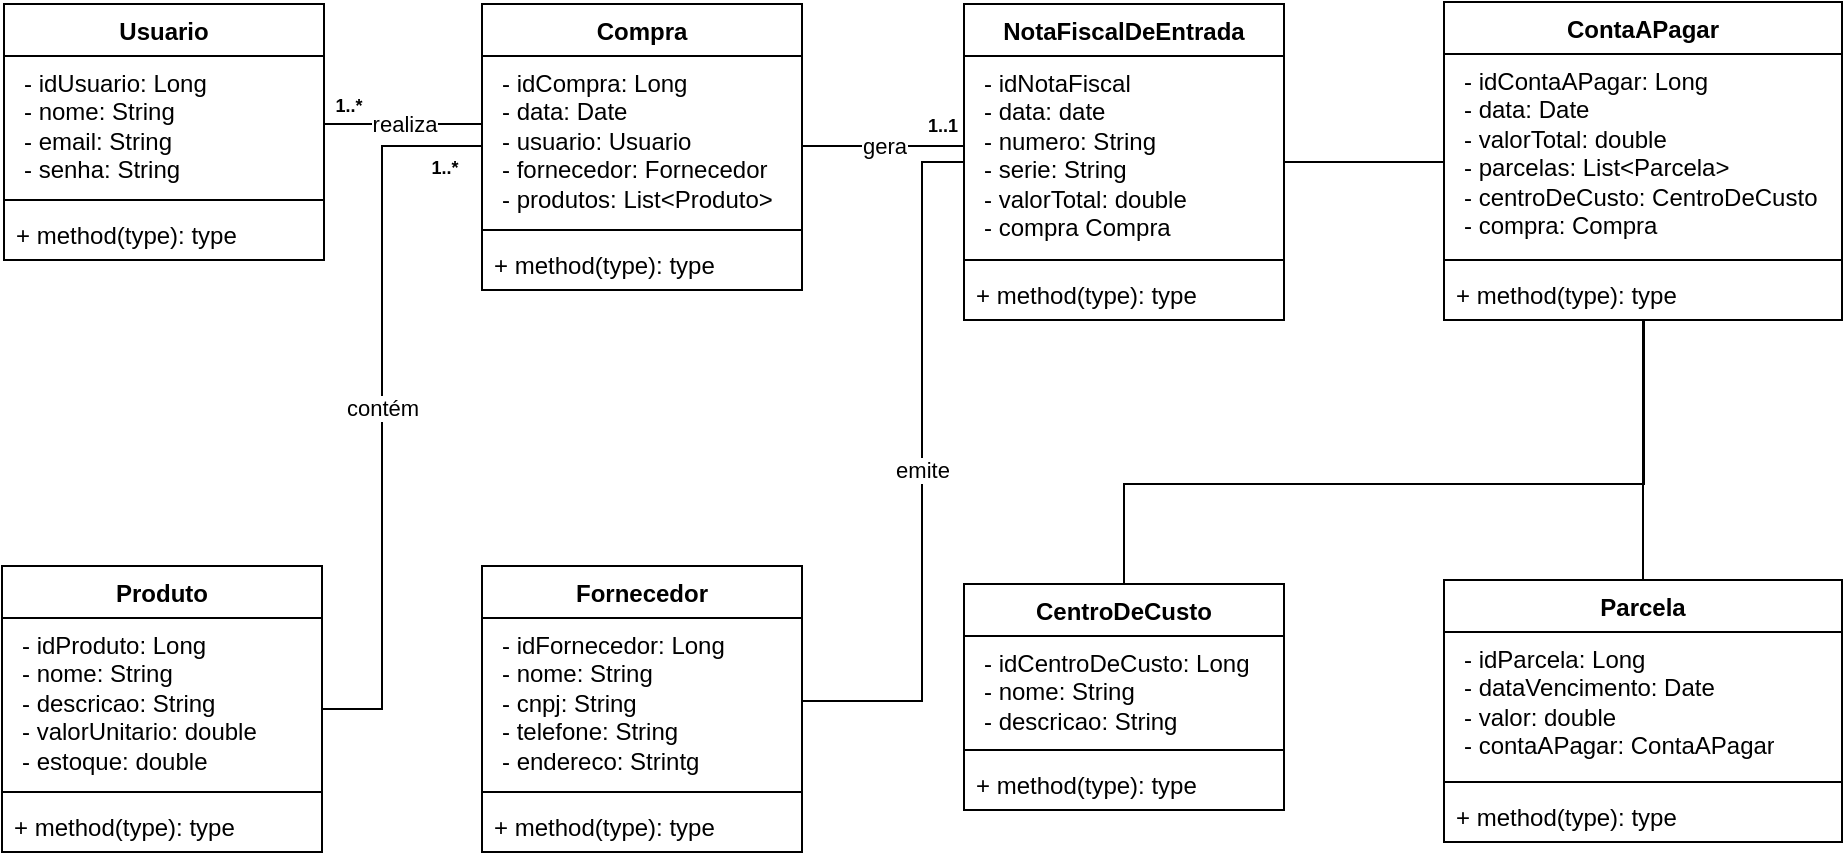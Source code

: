 <mxfile version="22.0.8" type="github">
  <diagram id="ejoPyxp90-CfTiqqr6YZ" name="Page-1">
    <mxGraphModel dx="1019" dy="965" grid="1" gridSize="10" guides="1" tooltips="1" connect="1" arrows="1" fold="1" page="0" pageScale="1" pageWidth="850" pageHeight="1100" math="0" shadow="0">
      <root>
        <mxCell id="0" />
        <mxCell id="1" parent="0" />
        <mxCell id="A9cpmc5HUKlGuk4Z43Z2-11" value="&lt;b style=&quot;border-color: var(--border-color);&quot;&gt;Usuario&lt;/b&gt;" style="swimlane;fontStyle=1;align=center;verticalAlign=top;childLayout=stackLayout;horizontal=1;startSize=26;horizontalStack=0;resizeParent=1;resizeParentMax=0;resizeLast=0;collapsible=1;marginBottom=0;whiteSpace=wrap;html=1;" vertex="1" parent="1">
          <mxGeometry x="1" width="160" height="128" as="geometry" />
        </mxCell>
        <mxCell id="A9cpmc5HUKlGuk4Z43Z2-12" value="&lt;p style=&quot;border-color: var(--border-color); margin: 0px 0px 0px 4px;&quot;&gt;- idUsuario: Long&lt;/p&gt;&lt;p style=&quot;border-color: var(--border-color); margin: 0px 0px 0px 4px;&quot;&gt;- nome: String&lt;/p&gt;&lt;p style=&quot;border-color: var(--border-color); margin: 0px 0px 0px 4px;&quot;&gt;- email: String&lt;/p&gt;&lt;p style=&quot;border-color: var(--border-color); margin: 0px 0px 0px 4px;&quot;&gt;- senha: String&lt;/p&gt;" style="text;strokeColor=none;fillColor=none;align=left;verticalAlign=top;spacingLeft=4;spacingRight=4;overflow=hidden;rotatable=0;points=[[0,0.5],[1,0.5]];portConstraint=eastwest;whiteSpace=wrap;html=1;" vertex="1" parent="A9cpmc5HUKlGuk4Z43Z2-11">
          <mxGeometry y="26" width="160" height="68" as="geometry" />
        </mxCell>
        <mxCell id="A9cpmc5HUKlGuk4Z43Z2-13" value="" style="line;strokeWidth=1;fillColor=none;align=left;verticalAlign=middle;spacingTop=-1;spacingLeft=3;spacingRight=3;rotatable=0;labelPosition=right;points=[];portConstraint=eastwest;strokeColor=inherit;" vertex="1" parent="A9cpmc5HUKlGuk4Z43Z2-11">
          <mxGeometry y="94" width="160" height="8" as="geometry" />
        </mxCell>
        <mxCell id="A9cpmc5HUKlGuk4Z43Z2-14" value="+ method(type): type" style="text;strokeColor=none;fillColor=none;align=left;verticalAlign=top;spacingLeft=4;spacingRight=4;overflow=hidden;rotatable=0;points=[[0,0.5],[1,0.5]];portConstraint=eastwest;whiteSpace=wrap;html=1;" vertex="1" parent="A9cpmc5HUKlGuk4Z43Z2-11">
          <mxGeometry y="102" width="160" height="26" as="geometry" />
        </mxCell>
        <mxCell id="A9cpmc5HUKlGuk4Z43Z2-19" value="&lt;b style=&quot;border-color: var(--border-color);&quot;&gt;Compra&lt;/b&gt;" style="swimlane;fontStyle=1;align=center;verticalAlign=top;childLayout=stackLayout;horizontal=1;startSize=26;horizontalStack=0;resizeParent=1;resizeParentMax=0;resizeLast=0;collapsible=1;marginBottom=0;whiteSpace=wrap;html=1;" vertex="1" parent="1">
          <mxGeometry x="240" width="160" height="143" as="geometry" />
        </mxCell>
        <mxCell id="A9cpmc5HUKlGuk4Z43Z2-20" value="&lt;p style=&quot;border-color: var(--border-color); margin: 0px 0px 0px 4px;&quot;&gt;- idCompra: Long&lt;br style=&quot;border-color: var(--border-color);&quot;&gt;&lt;span style=&quot;&quot;&gt;- data: Date&lt;/span&gt;&lt;br style=&quot;border-color: var(--border-color);&quot;&gt;&lt;span style=&quot;&quot;&gt;- usuario: Usuario&lt;/span&gt;&lt;br style=&quot;border-color: var(--border-color);&quot;&gt;&lt;span style=&quot;&quot;&gt;- fornecedor: Fornecedor&lt;/span&gt;&lt;br style=&quot;border-color: var(--border-color);&quot;&gt;&lt;span style=&quot;&quot;&gt;- produtos: List&amp;lt;Produto&amp;gt;&lt;/span&gt;&lt;br&gt;&lt;/p&gt;" style="text;strokeColor=none;fillColor=none;align=left;verticalAlign=top;spacingLeft=4;spacingRight=4;overflow=hidden;rotatable=0;points=[[0,0.5],[1,0.5]];portConstraint=eastwest;whiteSpace=wrap;html=1;" vertex="1" parent="A9cpmc5HUKlGuk4Z43Z2-19">
          <mxGeometry y="26" width="160" height="83" as="geometry" />
        </mxCell>
        <mxCell id="A9cpmc5HUKlGuk4Z43Z2-21" value="" style="line;strokeWidth=1;fillColor=none;align=left;verticalAlign=middle;spacingTop=-1;spacingLeft=3;spacingRight=3;rotatable=0;labelPosition=right;points=[];portConstraint=eastwest;strokeColor=inherit;" vertex="1" parent="A9cpmc5HUKlGuk4Z43Z2-19">
          <mxGeometry y="109" width="160" height="8" as="geometry" />
        </mxCell>
        <mxCell id="A9cpmc5HUKlGuk4Z43Z2-22" value="+ method(type): type" style="text;strokeColor=none;fillColor=none;align=left;verticalAlign=top;spacingLeft=4;spacingRight=4;overflow=hidden;rotatable=0;points=[[0,0.5],[1,0.5]];portConstraint=eastwest;whiteSpace=wrap;html=1;" vertex="1" parent="A9cpmc5HUKlGuk4Z43Z2-19">
          <mxGeometry y="117" width="160" height="26" as="geometry" />
        </mxCell>
        <mxCell id="A9cpmc5HUKlGuk4Z43Z2-52" value="contém" style="edgeStyle=orthogonalEdgeStyle;rounded=0;orthogonalLoop=1;jettySize=auto;html=1;endArrow=none;endFill=0;startArrow=none;startFill=0;" edge="1" parent="1" source="A9cpmc5HUKlGuk4Z43Z2-24" target="A9cpmc5HUKlGuk4Z43Z2-19">
          <mxGeometry relative="1" as="geometry">
            <Array as="points">
              <mxPoint x="190" y="353" />
              <mxPoint x="190" y="71" />
            </Array>
          </mxGeometry>
        </mxCell>
        <mxCell id="A9cpmc5HUKlGuk4Z43Z2-24" value="&lt;b style=&quot;border-color: var(--border-color);&quot;&gt;Produto&lt;/b&gt;" style="swimlane;fontStyle=1;align=center;verticalAlign=top;childLayout=stackLayout;horizontal=1;startSize=26;horizontalStack=0;resizeParent=1;resizeParentMax=0;resizeLast=0;collapsible=1;marginBottom=0;whiteSpace=wrap;html=1;" vertex="1" parent="1">
          <mxGeometry y="281" width="160" height="143" as="geometry" />
        </mxCell>
        <mxCell id="A9cpmc5HUKlGuk4Z43Z2-25" value="&lt;p style=&quot;border-color: var(--border-color); margin: 0px 0px 0px 4px;&quot;&gt;- idProduto: Long&lt;/p&gt;&lt;p style=&quot;border-color: var(--border-color); margin: 0px 0px 0px 4px;&quot;&gt;- nome: String&lt;/p&gt;&lt;p style=&quot;border-color: var(--border-color); margin: 0px 0px 0px 4px;&quot;&gt;- descricao: String&lt;/p&gt;&lt;p style=&quot;border-color: var(--border-color); margin: 0px 0px 0px 4px;&quot;&gt;- valorUnitario: double&lt;/p&gt;&lt;p style=&quot;border-color: var(--border-color); margin: 0px 0px 0px 4px;&quot;&gt;- estoque: double&lt;/p&gt;" style="text;strokeColor=none;fillColor=none;align=left;verticalAlign=top;spacingLeft=4;spacingRight=4;overflow=hidden;rotatable=0;points=[[0,0.5],[1,0.5]];portConstraint=eastwest;whiteSpace=wrap;html=1;" vertex="1" parent="A9cpmc5HUKlGuk4Z43Z2-24">
          <mxGeometry y="26" width="160" height="83" as="geometry" />
        </mxCell>
        <mxCell id="A9cpmc5HUKlGuk4Z43Z2-26" value="" style="line;strokeWidth=1;fillColor=none;align=left;verticalAlign=middle;spacingTop=-1;spacingLeft=3;spacingRight=3;rotatable=0;labelPosition=right;points=[];portConstraint=eastwest;strokeColor=inherit;" vertex="1" parent="A9cpmc5HUKlGuk4Z43Z2-24">
          <mxGeometry y="109" width="160" height="8" as="geometry" />
        </mxCell>
        <mxCell id="A9cpmc5HUKlGuk4Z43Z2-27" value="+ method(type): type" style="text;strokeColor=none;fillColor=none;align=left;verticalAlign=top;spacingLeft=4;spacingRight=4;overflow=hidden;rotatable=0;points=[[0,0.5],[1,0.5]];portConstraint=eastwest;whiteSpace=wrap;html=1;" vertex="1" parent="A9cpmc5HUKlGuk4Z43Z2-24">
          <mxGeometry y="117" width="160" height="26" as="geometry" />
        </mxCell>
        <mxCell id="A9cpmc5HUKlGuk4Z43Z2-28" value="&lt;b style=&quot;border-color: var(--border-color);&quot;&gt;Fornecedor&lt;/b&gt;" style="swimlane;fontStyle=1;align=center;verticalAlign=top;childLayout=stackLayout;horizontal=1;startSize=26;horizontalStack=0;resizeParent=1;resizeParentMax=0;resizeLast=0;collapsible=1;marginBottom=0;whiteSpace=wrap;html=1;" vertex="1" parent="1">
          <mxGeometry x="240" y="281" width="160" height="143" as="geometry" />
        </mxCell>
        <mxCell id="A9cpmc5HUKlGuk4Z43Z2-29" value="&lt;p style=&quot;border-color: var(--border-color); margin: 0px 0px 0px 4px;&quot;&gt;- idFornecedor: Long&lt;/p&gt;&lt;p style=&quot;border-color: var(--border-color); margin: 0px 0px 0px 4px;&quot;&gt;- nome: String&lt;/p&gt;&lt;p style=&quot;border-color: var(--border-color); margin: 0px 0px 0px 4px;&quot;&gt;- cnpj: String&lt;/p&gt;&lt;p style=&quot;border-color: var(--border-color); margin: 0px 0px 0px 4px;&quot;&gt;- telefone: String&lt;/p&gt;&lt;p style=&quot;border-color: var(--border-color); margin: 0px 0px 0px 4px;&quot;&gt;- endereco: Strintg&lt;/p&gt;" style="text;strokeColor=none;fillColor=none;align=left;verticalAlign=top;spacingLeft=4;spacingRight=4;overflow=hidden;rotatable=0;points=[[0,0.5],[1,0.5]];portConstraint=eastwest;whiteSpace=wrap;html=1;" vertex="1" parent="A9cpmc5HUKlGuk4Z43Z2-28">
          <mxGeometry y="26" width="160" height="83" as="geometry" />
        </mxCell>
        <mxCell id="A9cpmc5HUKlGuk4Z43Z2-30" value="" style="line;strokeWidth=1;fillColor=none;align=left;verticalAlign=middle;spacingTop=-1;spacingLeft=3;spacingRight=3;rotatable=0;labelPosition=right;points=[];portConstraint=eastwest;strokeColor=inherit;" vertex="1" parent="A9cpmc5HUKlGuk4Z43Z2-28">
          <mxGeometry y="109" width="160" height="8" as="geometry" />
        </mxCell>
        <mxCell id="A9cpmc5HUKlGuk4Z43Z2-31" value="+ method(type): type" style="text;strokeColor=none;fillColor=none;align=left;verticalAlign=top;spacingLeft=4;spacingRight=4;overflow=hidden;rotatable=0;points=[[0,0.5],[1,0.5]];portConstraint=eastwest;whiteSpace=wrap;html=1;" vertex="1" parent="A9cpmc5HUKlGuk4Z43Z2-28">
          <mxGeometry y="117" width="160" height="26" as="geometry" />
        </mxCell>
        <mxCell id="A9cpmc5HUKlGuk4Z43Z2-32" value="&lt;b style=&quot;border-color: var(--border-color);&quot;&gt;NotaFiscalDeEntrada&lt;/b&gt;" style="swimlane;fontStyle=1;align=center;verticalAlign=top;childLayout=stackLayout;horizontal=1;startSize=26;horizontalStack=0;resizeParent=1;resizeParentMax=0;resizeLast=0;collapsible=1;marginBottom=0;whiteSpace=wrap;html=1;" vertex="1" parent="1">
          <mxGeometry x="481" width="160" height="158" as="geometry" />
        </mxCell>
        <mxCell id="A9cpmc5HUKlGuk4Z43Z2-33" value="&lt;p style=&quot;border-color: var(--border-color); margin: 0px 0px 0px 4px;&quot;&gt;- idNotaFiscal&lt;/p&gt;&lt;p style=&quot;border-color: var(--border-color); margin: 0px 0px 0px 4px;&quot;&gt;- data: date&lt;/p&gt;&lt;p style=&quot;border-color: var(--border-color); margin: 0px 0px 0px 4px;&quot;&gt;- numero: String&lt;/p&gt;&lt;p style=&quot;border-color: var(--border-color); margin: 0px 0px 0px 4px;&quot;&gt;- serie: String&lt;/p&gt;&lt;p style=&quot;border-color: var(--border-color); margin: 0px 0px 0px 4px;&quot;&gt;- valorTotal: double&lt;/p&gt;&lt;p style=&quot;border-color: var(--border-color); margin: 0px 0px 0px 4px;&quot;&gt;- compra Compra&lt;/p&gt;" style="text;strokeColor=none;fillColor=none;align=left;verticalAlign=top;spacingLeft=4;spacingRight=4;overflow=hidden;rotatable=0;points=[[0,0.5],[1,0.5]];portConstraint=eastwest;whiteSpace=wrap;html=1;" vertex="1" parent="A9cpmc5HUKlGuk4Z43Z2-32">
          <mxGeometry y="26" width="160" height="98" as="geometry" />
        </mxCell>
        <mxCell id="A9cpmc5HUKlGuk4Z43Z2-34" value="" style="line;strokeWidth=1;fillColor=none;align=left;verticalAlign=middle;spacingTop=-1;spacingLeft=3;spacingRight=3;rotatable=0;labelPosition=right;points=[];portConstraint=eastwest;strokeColor=inherit;" vertex="1" parent="A9cpmc5HUKlGuk4Z43Z2-32">
          <mxGeometry y="124" width="160" height="8" as="geometry" />
        </mxCell>
        <mxCell id="A9cpmc5HUKlGuk4Z43Z2-35" value="+ method(type): type" style="text;strokeColor=none;fillColor=none;align=left;verticalAlign=top;spacingLeft=4;spacingRight=4;overflow=hidden;rotatable=0;points=[[0,0.5],[1,0.5]];portConstraint=eastwest;whiteSpace=wrap;html=1;" vertex="1" parent="A9cpmc5HUKlGuk4Z43Z2-32">
          <mxGeometry y="132" width="160" height="26" as="geometry" />
        </mxCell>
        <mxCell id="A9cpmc5HUKlGuk4Z43Z2-58" style="edgeStyle=orthogonalEdgeStyle;shape=connector;rounded=0;orthogonalLoop=1;jettySize=auto;html=1;labelBackgroundColor=default;strokeColor=default;align=center;verticalAlign=middle;fontFamily=Helvetica;fontSize=11;fontColor=default;endArrow=none;endFill=0;" edge="1" parent="1" source="A9cpmc5HUKlGuk4Z43Z2-36" target="A9cpmc5HUKlGuk4Z43Z2-40">
          <mxGeometry relative="1" as="geometry" />
        </mxCell>
        <mxCell id="A9cpmc5HUKlGuk4Z43Z2-36" value="&lt;b style=&quot;border-color: var(--border-color);&quot;&gt;Parcela&lt;/b&gt;" style="swimlane;fontStyle=1;align=center;verticalAlign=top;childLayout=stackLayout;horizontal=1;startSize=26;horizontalStack=0;resizeParent=1;resizeParentMax=0;resizeLast=0;collapsible=1;marginBottom=0;whiteSpace=wrap;html=1;" vertex="1" parent="1">
          <mxGeometry x="721" y="288" width="199" height="131" as="geometry" />
        </mxCell>
        <mxCell id="A9cpmc5HUKlGuk4Z43Z2-37" value="&lt;p style=&quot;border-color: var(--border-color); margin: 0px 0px 0px 4px;&quot;&gt;- idParcela: Long&lt;/p&gt;&lt;p style=&quot;border-color: var(--border-color); margin: 0px 0px 0px 4px;&quot;&gt;- dataVencimento: Date&lt;/p&gt;&lt;p style=&quot;border-color: var(--border-color); margin: 0px 0px 0px 4px;&quot;&gt;- valor: double&lt;/p&gt;&lt;p style=&quot;border-color: var(--border-color); margin: 0px 0px 0px 4px;&quot;&gt;- contaAPagar: ContaAPagar&lt;/p&gt;" style="text;strokeColor=none;fillColor=none;align=left;verticalAlign=top;spacingLeft=4;spacingRight=4;overflow=hidden;rotatable=0;points=[[0,0.5],[1,0.5]];portConstraint=eastwest;whiteSpace=wrap;html=1;" vertex="1" parent="A9cpmc5HUKlGuk4Z43Z2-36">
          <mxGeometry y="26" width="199" height="71" as="geometry" />
        </mxCell>
        <mxCell id="A9cpmc5HUKlGuk4Z43Z2-38" value="" style="line;strokeWidth=1;fillColor=none;align=left;verticalAlign=middle;spacingTop=-1;spacingLeft=3;spacingRight=3;rotatable=0;labelPosition=right;points=[];portConstraint=eastwest;strokeColor=inherit;" vertex="1" parent="A9cpmc5HUKlGuk4Z43Z2-36">
          <mxGeometry y="97" width="199" height="8" as="geometry" />
        </mxCell>
        <mxCell id="A9cpmc5HUKlGuk4Z43Z2-39" value="+ method(type): type" style="text;strokeColor=none;fillColor=none;align=left;verticalAlign=top;spacingLeft=4;spacingRight=4;overflow=hidden;rotatable=0;points=[[0,0.5],[1,0.5]];portConstraint=eastwest;whiteSpace=wrap;html=1;" vertex="1" parent="A9cpmc5HUKlGuk4Z43Z2-36">
          <mxGeometry y="105" width="199" height="26" as="geometry" />
        </mxCell>
        <mxCell id="A9cpmc5HUKlGuk4Z43Z2-40" value="&lt;b style=&quot;border-color: var(--border-color);&quot;&gt;ContaAPagar&lt;/b&gt;" style="swimlane;fontStyle=1;align=center;verticalAlign=top;childLayout=stackLayout;horizontal=1;startSize=26;horizontalStack=0;resizeParent=1;resizeParentMax=0;resizeLast=0;collapsible=1;marginBottom=0;whiteSpace=wrap;html=1;" vertex="1" parent="1">
          <mxGeometry x="721" y="-1" width="199" height="159" as="geometry" />
        </mxCell>
        <mxCell id="A9cpmc5HUKlGuk4Z43Z2-41" value="&lt;p style=&quot;border-color: var(--border-color); margin: 0px 0px 0px 4px;&quot;&gt;- idContaAPagar: Long&lt;/p&gt;&lt;p style=&quot;border-color: var(--border-color); margin: 0px 0px 0px 4px;&quot;&gt;- data: Date&lt;/p&gt;&lt;p style=&quot;border-color: var(--border-color); margin: 0px 0px 0px 4px;&quot;&gt;- valorTotal: double&lt;/p&gt;&lt;p style=&quot;border-color: var(--border-color); margin: 0px 0px 0px 4px;&quot;&gt;- parcelas: List&amp;lt;Parcela&amp;gt;&lt;/p&gt;&lt;p style=&quot;border-color: var(--border-color); margin: 0px 0px 0px 4px;&quot;&gt;- centroDeCusto: CentroDeCusto&lt;/p&gt;&lt;p style=&quot;border-color: var(--border-color); margin: 0px 0px 0px 4px;&quot;&gt;- compra: Compra&lt;/p&gt;" style="text;strokeColor=none;fillColor=none;align=left;verticalAlign=top;spacingLeft=4;spacingRight=4;overflow=hidden;rotatable=0;points=[[0,0.5],[1,0.5]];portConstraint=eastwest;whiteSpace=wrap;html=1;" vertex="1" parent="A9cpmc5HUKlGuk4Z43Z2-40">
          <mxGeometry y="26" width="199" height="99" as="geometry" />
        </mxCell>
        <mxCell id="A9cpmc5HUKlGuk4Z43Z2-42" value="" style="line;strokeWidth=1;fillColor=none;align=left;verticalAlign=middle;spacingTop=-1;spacingLeft=3;spacingRight=3;rotatable=0;labelPosition=right;points=[];portConstraint=eastwest;strokeColor=inherit;" vertex="1" parent="A9cpmc5HUKlGuk4Z43Z2-40">
          <mxGeometry y="125" width="199" height="8" as="geometry" />
        </mxCell>
        <mxCell id="A9cpmc5HUKlGuk4Z43Z2-43" value="+ method(type): type" style="text;strokeColor=none;fillColor=none;align=left;verticalAlign=top;spacingLeft=4;spacingRight=4;overflow=hidden;rotatable=0;points=[[0,0.5],[1,0.5]];portConstraint=eastwest;whiteSpace=wrap;html=1;" vertex="1" parent="A9cpmc5HUKlGuk4Z43Z2-40">
          <mxGeometry y="133" width="199" height="26" as="geometry" />
        </mxCell>
        <mxCell id="A9cpmc5HUKlGuk4Z43Z2-59" style="edgeStyle=orthogonalEdgeStyle;shape=connector;rounded=0;orthogonalLoop=1;jettySize=auto;html=1;labelBackgroundColor=default;strokeColor=default;align=center;verticalAlign=middle;fontFamily=Helvetica;fontSize=11;fontColor=default;endArrow=none;endFill=0;" edge="1" parent="1" source="A9cpmc5HUKlGuk4Z43Z2-44" target="A9cpmc5HUKlGuk4Z43Z2-40">
          <mxGeometry relative="1" as="geometry">
            <Array as="points">
              <mxPoint x="561" y="240" />
              <mxPoint x="821" y="240" />
            </Array>
          </mxGeometry>
        </mxCell>
        <mxCell id="A9cpmc5HUKlGuk4Z43Z2-44" value="&lt;b style=&quot;border-color: var(--border-color);&quot;&gt;CentroDeCusto&lt;/b&gt;" style="swimlane;fontStyle=1;align=center;verticalAlign=top;childLayout=stackLayout;horizontal=1;startSize=26;horizontalStack=0;resizeParent=1;resizeParentMax=0;resizeLast=0;collapsible=1;marginBottom=0;whiteSpace=wrap;html=1;" vertex="1" parent="1">
          <mxGeometry x="481" y="290" width="160" height="113" as="geometry" />
        </mxCell>
        <mxCell id="A9cpmc5HUKlGuk4Z43Z2-45" value="&lt;p style=&quot;border-color: var(--border-color); margin: 0px 0px 0px 4px;&quot;&gt;- idCentroDeCusto: Long&lt;/p&gt;&lt;p style=&quot;border-color: var(--border-color); margin: 0px 0px 0px 4px;&quot;&gt;- nome: String&lt;/p&gt;&lt;p style=&quot;border-color: var(--border-color); margin: 0px 0px 0px 4px;&quot;&gt;- descricao: String&lt;/p&gt;" style="text;strokeColor=none;fillColor=none;align=left;verticalAlign=top;spacingLeft=4;spacingRight=4;overflow=hidden;rotatable=0;points=[[0,0.5],[1,0.5]];portConstraint=eastwest;whiteSpace=wrap;html=1;" vertex="1" parent="A9cpmc5HUKlGuk4Z43Z2-44">
          <mxGeometry y="26" width="160" height="53" as="geometry" />
        </mxCell>
        <mxCell id="A9cpmc5HUKlGuk4Z43Z2-46" value="" style="line;strokeWidth=1;fillColor=none;align=left;verticalAlign=middle;spacingTop=-1;spacingLeft=3;spacingRight=3;rotatable=0;labelPosition=right;points=[];portConstraint=eastwest;strokeColor=inherit;" vertex="1" parent="A9cpmc5HUKlGuk4Z43Z2-44">
          <mxGeometry y="79" width="160" height="8" as="geometry" />
        </mxCell>
        <mxCell id="A9cpmc5HUKlGuk4Z43Z2-47" value="+ method(type): type" style="text;strokeColor=none;fillColor=none;align=left;verticalAlign=top;spacingLeft=4;spacingRight=4;overflow=hidden;rotatable=0;points=[[0,0.5],[1,0.5]];portConstraint=eastwest;whiteSpace=wrap;html=1;" vertex="1" parent="A9cpmc5HUKlGuk4Z43Z2-44">
          <mxGeometry y="87" width="160" height="26" as="geometry" />
        </mxCell>
        <mxCell id="A9cpmc5HUKlGuk4Z43Z2-48" value="realiza" style="edgeStyle=orthogonalEdgeStyle;rounded=0;orthogonalLoop=1;jettySize=auto;html=1;endArrow=none;endFill=0;" edge="1" parent="1" source="A9cpmc5HUKlGuk4Z43Z2-12" target="A9cpmc5HUKlGuk4Z43Z2-19">
          <mxGeometry relative="1" as="geometry">
            <Array as="points">
              <mxPoint x="220" y="60" />
              <mxPoint x="220" y="60" />
            </Array>
          </mxGeometry>
        </mxCell>
        <mxCell id="A9cpmc5HUKlGuk4Z43Z2-49" value="1..*" style="text;align=center;fontStyle=1;verticalAlign=middle;spacingLeft=3;spacingRight=3;strokeColor=none;rotatable=0;points=[[0,0.5],[1,0.5]];portConstraint=eastwest;html=1;fontSize=9;" vertex="1" parent="1">
          <mxGeometry x="161" y="40" width="23" height="21" as="geometry" />
        </mxCell>
        <mxCell id="A9cpmc5HUKlGuk4Z43Z2-50" value="gera" style="edgeStyle=orthogonalEdgeStyle;rounded=0;orthogonalLoop=1;jettySize=auto;html=1;endArrow=none;endFill=0;" edge="1" parent="1" source="A9cpmc5HUKlGuk4Z43Z2-33" target="A9cpmc5HUKlGuk4Z43Z2-19">
          <mxGeometry relative="1" as="geometry">
            <Array as="points">
              <mxPoint x="460" y="71" />
              <mxPoint x="460" y="71" />
            </Array>
          </mxGeometry>
        </mxCell>
        <mxCell id="A9cpmc5HUKlGuk4Z43Z2-51" value="1..1" style="text;align=center;fontStyle=1;verticalAlign=middle;spacingLeft=3;spacingRight=3;strokeColor=none;rotatable=0;points=[[0,0.5],[1,0.5]];portConstraint=eastwest;html=1;fontSize=9;" vertex="1" parent="1">
          <mxGeometry x="458" y="50" width="23" height="21" as="geometry" />
        </mxCell>
        <mxCell id="A9cpmc5HUKlGuk4Z43Z2-53" value="1..*" style="text;align=center;fontStyle=1;verticalAlign=middle;spacingLeft=3;spacingRight=3;strokeColor=none;rotatable=0;points=[[0,0.5],[1,0.5]];portConstraint=eastwest;html=1;fontSize=9;" vertex="1" parent="1">
          <mxGeometry x="209" y="71" width="23" height="21" as="geometry" />
        </mxCell>
        <mxCell id="A9cpmc5HUKlGuk4Z43Z2-56" value="emite" style="edgeStyle=orthogonalEdgeStyle;rounded=0;orthogonalLoop=1;jettySize=auto;html=1;endArrow=none;endFill=0;" edge="1" parent="1" source="A9cpmc5HUKlGuk4Z43Z2-29" target="A9cpmc5HUKlGuk4Z43Z2-32">
          <mxGeometry relative="1" as="geometry">
            <Array as="points">
              <mxPoint x="460" y="349" />
              <mxPoint x="460" y="79" />
            </Array>
          </mxGeometry>
        </mxCell>
        <mxCell id="A9cpmc5HUKlGuk4Z43Z2-57" style="edgeStyle=orthogonalEdgeStyle;rounded=0;orthogonalLoop=1;jettySize=auto;html=1;endArrow=none;endFill=0;" edge="1" parent="1" source="A9cpmc5HUKlGuk4Z43Z2-41" target="A9cpmc5HUKlGuk4Z43Z2-32">
          <mxGeometry relative="1" as="geometry">
            <Array as="points">
              <mxPoint x="700" y="79" />
              <mxPoint x="700" y="79" />
            </Array>
          </mxGeometry>
        </mxCell>
      </root>
    </mxGraphModel>
  </diagram>
</mxfile>
